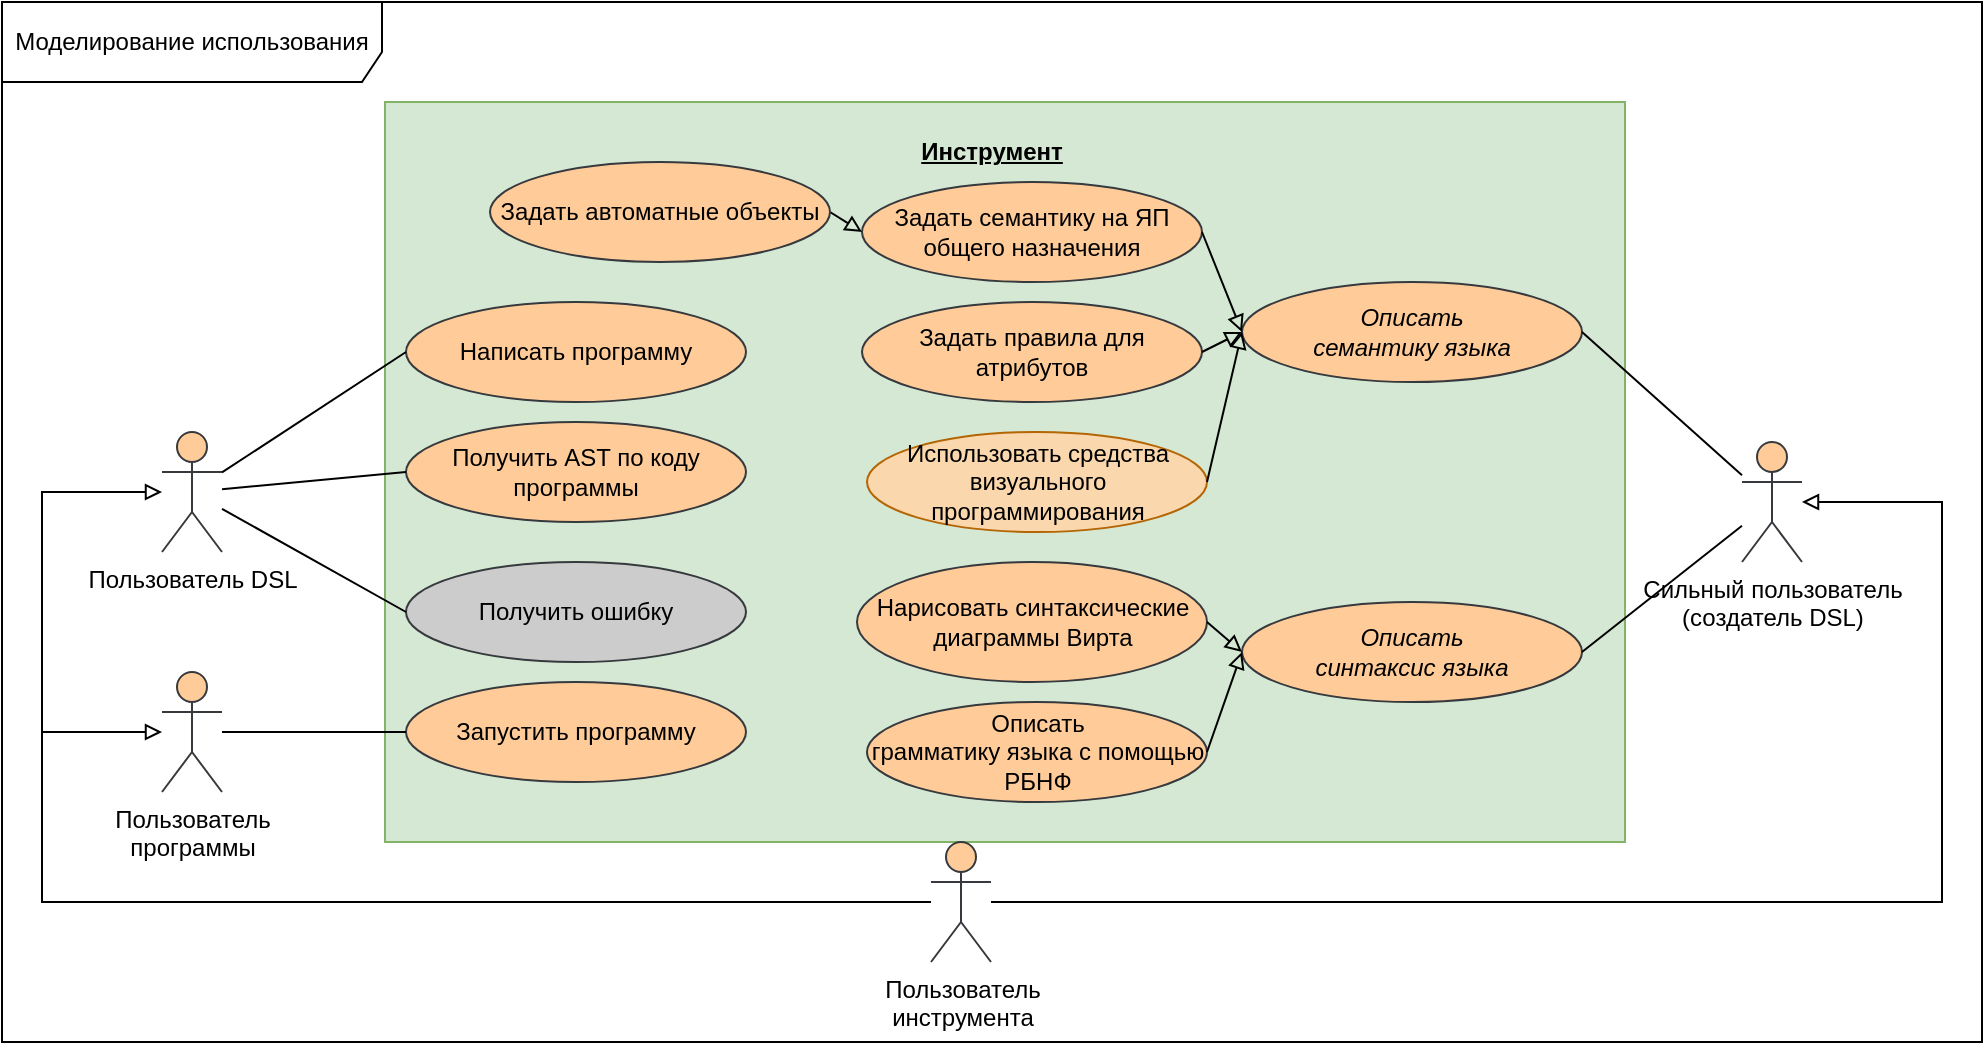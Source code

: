 <mxfile version="21.3.4" type="github">
  <diagram name="Страница 1" id="8D5e6CIdS5LXI-yu4CyA">
    <mxGraphModel dx="1434" dy="788" grid="1" gridSize="10" guides="1" tooltips="1" connect="1" arrows="1" fold="1" page="1" pageScale="1" pageWidth="827" pageHeight="1169" math="0" shadow="0">
      <root>
        <mxCell id="0" />
        <mxCell id="1" parent="0" />
        <mxCell id="Anj1RyAsjDltY7r4P9pl-1" value="Моделирование использования" style="shape=umlFrame;whiteSpace=wrap;html=1;pointerEvents=0;width=190;height=40;" parent="1" vertex="1">
          <mxGeometry y="60" width="990" height="520" as="geometry" />
        </mxCell>
        <mxCell id="Anj1RyAsjDltY7r4P9pl-3" value="Пользователь DSL" style="shape=umlActor;verticalLabelPosition=bottom;verticalAlign=top;html=1;fillColor=#ffcc99;strokeColor=#36393d;" parent="1" vertex="1">
          <mxGeometry x="80" y="275" width="30" height="60" as="geometry" />
        </mxCell>
        <mxCell id="Anj1RyAsjDltY7r4P9pl-4" value="Сильный пользователь&lt;br&gt;(создатель DSL)" style="shape=umlActor;verticalLabelPosition=bottom;verticalAlign=top;html=1;fillColor=#ffcc99;strokeColor=#36393d;" parent="1" vertex="1">
          <mxGeometry x="870" y="280" width="30" height="60" as="geometry" />
        </mxCell>
        <mxCell id="Anj1RyAsjDltY7r4P9pl-11" value="" style="rounded=0;whiteSpace=wrap;html=1;fillColor=#d5e8d4;strokeColor=#82b366;" parent="1" vertex="1">
          <mxGeometry x="191.5" y="110" width="620" height="370" as="geometry" />
        </mxCell>
        <mxCell id="Anj1RyAsjDltY7r4P9pl-12" value="&lt;b&gt;&lt;u&gt;Инструмент&lt;/u&gt;&lt;/b&gt;" style="text;html=1;strokeColor=none;fillColor=none;align=center;verticalAlign=middle;whiteSpace=wrap;rounded=0;" parent="1" vertex="1">
          <mxGeometry x="465" y="120" width="60" height="30" as="geometry" />
        </mxCell>
        <mxCell id="Anj1RyAsjDltY7r4P9pl-13" value="Написать программу" style="ellipse;whiteSpace=wrap;html=1;fillColor=#ffcc99;strokeColor=#36393d;" parent="1" vertex="1">
          <mxGeometry x="202" y="210" width="170" height="50" as="geometry" />
        </mxCell>
        <mxCell id="Anj1RyAsjDltY7r4P9pl-14" value="Запустить программу" style="ellipse;whiteSpace=wrap;html=1;fillColor=#ffcc99;strokeColor=#36393d;" parent="1" vertex="1">
          <mxGeometry x="202" y="400" width="170" height="50" as="geometry" />
        </mxCell>
        <mxCell id="Anj1RyAsjDltY7r4P9pl-16" value="Получить AST по коду программы" style="ellipse;whiteSpace=wrap;html=1;fillColor=#ffcc99;strokeColor=#36393d;" parent="1" vertex="1">
          <mxGeometry x="202" y="270" width="170" height="50" as="geometry" />
        </mxCell>
        <mxCell id="Anj1RyAsjDltY7r4P9pl-18" value="&lt;i style=&quot;&quot;&gt;Описать&lt;br&gt;семантику языка&lt;/i&gt;" style="ellipse;whiteSpace=wrap;html=1;fillColor=#ffcc99;strokeColor=#36393d;" parent="1" vertex="1">
          <mxGeometry x="620" y="200" width="170" height="50" as="geometry" />
        </mxCell>
        <mxCell id="Anj1RyAsjDltY7r4P9pl-19" value="&lt;i style=&quot;&quot;&gt;Описать&lt;br&gt;синтаксис языка&lt;/i&gt;" style="ellipse;whiteSpace=wrap;html=1;fillColor=#ffcc99;strokeColor=#36393d;" parent="1" vertex="1">
          <mxGeometry x="620" y="360" width="170" height="50" as="geometry" />
        </mxCell>
        <mxCell id="Anj1RyAsjDltY7r4P9pl-20" value="Задать правила для атрибутов" style="ellipse;whiteSpace=wrap;html=1;fillColor=#ffcc99;strokeColor=#36393d;" parent="1" vertex="1">
          <mxGeometry x="430" y="210" width="170" height="50" as="geometry" />
        </mxCell>
        <mxCell id="Anj1RyAsjDltY7r4P9pl-23" value="Описать&lt;br&gt;грамматику языка с помощью РБНФ" style="ellipse;whiteSpace=wrap;html=1;fillColor=#ffcc99;strokeColor=#36393d;" parent="1" vertex="1">
          <mxGeometry x="432.5" y="410" width="170" height="50" as="geometry" />
        </mxCell>
        <mxCell id="Anj1RyAsjDltY7r4P9pl-26" value="" style="endArrow=none;html=1;rounded=0;entryX=0;entryY=0.5;entryDx=0;entryDy=0;" parent="1" source="Anj1RyAsjDltY7r4P9pl-3" target="Anj1RyAsjDltY7r4P9pl-16" edge="1">
          <mxGeometry width="50" height="50" relative="1" as="geometry">
            <mxPoint x="420" y="410" as="sourcePoint" />
            <mxPoint x="470" y="360" as="targetPoint" />
          </mxGeometry>
        </mxCell>
        <mxCell id="Anj1RyAsjDltY7r4P9pl-31" value="Пользователь&lt;br&gt;программы" style="shape=umlActor;verticalLabelPosition=bottom;verticalAlign=top;html=1;fillColor=#ffcc99;strokeColor=#36393d;" parent="1" vertex="1">
          <mxGeometry x="80" y="395" width="30" height="60" as="geometry" />
        </mxCell>
        <mxCell id="Anj1RyAsjDltY7r4P9pl-32" value="" style="endArrow=none;html=1;rounded=0;entryX=0;entryY=0.5;entryDx=0;entryDy=0;" parent="1" source="Anj1RyAsjDltY7r4P9pl-31" target="Anj1RyAsjDltY7r4P9pl-14" edge="1">
          <mxGeometry width="50" height="50" relative="1" as="geometry">
            <mxPoint x="150" y="283" as="sourcePoint" />
            <mxPoint x="212" y="255" as="targetPoint" />
          </mxGeometry>
        </mxCell>
        <mxCell id="Anj1RyAsjDltY7r4P9pl-33" value="" style="endArrow=none;html=1;rounded=0;entryX=0;entryY=0.5;entryDx=0;entryDy=0;" parent="1" source="Anj1RyAsjDltY7r4P9pl-3" target="Anj1RyAsjDltY7r4P9pl-13" edge="1">
          <mxGeometry width="50" height="50" relative="1" as="geometry">
            <mxPoint x="150" y="283" as="sourcePoint" />
            <mxPoint x="212" y="255" as="targetPoint" />
          </mxGeometry>
        </mxCell>
        <mxCell id="Anj1RyAsjDltY7r4P9pl-36" value="" style="endArrow=none;html=1;rounded=0;entryX=1;entryY=0.5;entryDx=0;entryDy=0;" parent="1" source="Anj1RyAsjDltY7r4P9pl-4" target="Anj1RyAsjDltY7r4P9pl-18" edge="1">
          <mxGeometry width="50" height="50" relative="1" as="geometry">
            <mxPoint x="120" y="435" as="sourcePoint" />
            <mxPoint x="212" y="435" as="targetPoint" />
          </mxGeometry>
        </mxCell>
        <mxCell id="Anj1RyAsjDltY7r4P9pl-37" value="" style="endArrow=none;html=1;rounded=0;entryX=1;entryY=0.5;entryDx=0;entryDy=0;" parent="1" source="Anj1RyAsjDltY7r4P9pl-4" target="Anj1RyAsjDltY7r4P9pl-19" edge="1">
          <mxGeometry width="50" height="50" relative="1" as="geometry">
            <mxPoint x="847" y="328" as="sourcePoint" />
            <mxPoint x="760" y="315" as="targetPoint" />
          </mxGeometry>
        </mxCell>
        <mxCell id="Anj1RyAsjDltY7r4P9pl-38" value="Пользователь&lt;br&gt;инструмента" style="shape=umlActor;verticalLabelPosition=bottom;verticalAlign=top;html=1;fillColor=#ffcc99;strokeColor=#36393d;" parent="1" vertex="1">
          <mxGeometry x="464.5" y="480" width="30" height="60" as="geometry" />
        </mxCell>
        <mxCell id="Anj1RyAsjDltY7r4P9pl-39" value="" style="endArrow=block;html=1;rounded=0;endFill=0;" parent="1" source="Anj1RyAsjDltY7r4P9pl-38" target="Anj1RyAsjDltY7r4P9pl-31" edge="1">
          <mxGeometry width="50" height="50" relative="1" as="geometry">
            <mxPoint x="460" y="390" as="sourcePoint" />
            <mxPoint x="510" y="340" as="targetPoint" />
            <Array as="points">
              <mxPoint x="20" y="510" />
              <mxPoint x="20" y="425" />
            </Array>
          </mxGeometry>
        </mxCell>
        <mxCell id="Anj1RyAsjDltY7r4P9pl-40" value="" style="endArrow=block;html=1;rounded=0;endFill=0;" parent="1" source="Anj1RyAsjDltY7r4P9pl-38" target="Anj1RyAsjDltY7r4P9pl-4" edge="1">
          <mxGeometry width="50" height="50" relative="1" as="geometry">
            <mxPoint x="570" y="570" as="sourcePoint" />
            <mxPoint x="850" y="350" as="targetPoint" />
            <Array as="points">
              <mxPoint x="970" y="510" />
              <mxPoint x="970" y="310" />
            </Array>
          </mxGeometry>
        </mxCell>
        <mxCell id="Anj1RyAsjDltY7r4P9pl-42" value="" style="endArrow=block;html=1;rounded=0;endFill=0;" parent="1" source="Anj1RyAsjDltY7r4P9pl-38" target="Anj1RyAsjDltY7r4P9pl-3" edge="1">
          <mxGeometry width="50" height="50" relative="1" as="geometry">
            <mxPoint x="480" y="410" as="sourcePoint" />
            <mxPoint x="530" y="360" as="targetPoint" />
            <Array as="points">
              <mxPoint x="20" y="510" />
              <mxPoint x="20" y="305" />
            </Array>
          </mxGeometry>
        </mxCell>
        <mxCell id="wog_7A3qyugUQVRyv6yI-4" value="Нарисовать синтаксические диаграммы Вирта" style="ellipse;whiteSpace=wrap;html=1;fillColor=#ffcc99;strokeColor=#36393d;" parent="1" vertex="1">
          <mxGeometry x="427.5" y="340" width="175" height="60" as="geometry" />
        </mxCell>
        <mxCell id="wog_7A3qyugUQVRyv6yI-10" value="" style="endArrow=block;html=1;rounded=0;entryX=0;entryY=0.5;entryDx=0;entryDy=0;endFill=0;exitX=1;exitY=0.5;exitDx=0;exitDy=0;" parent="1" source="wog_7A3qyugUQVRyv6yI-4" target="Anj1RyAsjDltY7r4P9pl-19" edge="1">
          <mxGeometry width="50" height="50" relative="1" as="geometry">
            <mxPoint x="567.5" y="348" as="sourcePoint" />
            <mxPoint x="659.5" y="400" as="targetPoint" />
          </mxGeometry>
        </mxCell>
        <mxCell id="wog_7A3qyugUQVRyv6yI-11" value="" style="endArrow=block;html=1;rounded=0;entryX=0;entryY=0.5;entryDx=0;entryDy=0;endFill=0;exitX=1;exitY=0.5;exitDx=0;exitDy=0;" parent="1" source="Anj1RyAsjDltY7r4P9pl-23" target="Anj1RyAsjDltY7r4P9pl-19" edge="1">
          <mxGeometry width="50" height="50" relative="1" as="geometry">
            <mxPoint x="565" y="428" as="sourcePoint" />
            <mxPoint x="610" y="360" as="targetPoint" />
          </mxGeometry>
        </mxCell>
        <mxCell id="wog_7A3qyugUQVRyv6yI-14" value="Задать семантику на ЯП общего назначения" style="ellipse;whiteSpace=wrap;html=1;fillColor=#ffcc99;strokeColor=#36393d;" parent="1" vertex="1">
          <mxGeometry x="430" y="150" width="170" height="50" as="geometry" />
        </mxCell>
        <mxCell id="wog_7A3qyugUQVRyv6yI-15" value="" style="endArrow=block;html=1;rounded=0;endFill=0;exitX=1;exitY=0.5;exitDx=0;exitDy=0;entryX=0;entryY=0.5;entryDx=0;entryDy=0;" parent="1" source="wog_7A3qyugUQVRyv6yI-14" target="Anj1RyAsjDltY7r4P9pl-18" edge="1">
          <mxGeometry width="50" height="50" relative="1" as="geometry">
            <mxPoint x="560" y="170" as="sourcePoint" />
            <mxPoint x="610" y="250" as="targetPoint" />
          </mxGeometry>
        </mxCell>
        <mxCell id="wog_7A3qyugUQVRyv6yI-16" value="" style="endArrow=block;html=1;rounded=0;entryX=0;entryY=0.5;entryDx=0;entryDy=0;endFill=0;exitX=1;exitY=0.5;exitDx=0;exitDy=0;" parent="1" source="Anj1RyAsjDltY7r4P9pl-20" target="Anj1RyAsjDltY7r4P9pl-18" edge="1">
          <mxGeometry width="50" height="50" relative="1" as="geometry">
            <mxPoint x="565" y="250" as="sourcePoint" />
            <mxPoint x="607.5" y="267" as="targetPoint" />
          </mxGeometry>
        </mxCell>
        <mxCell id="wog_7A3qyugUQVRyv6yI-17" value="Получить ошибку" style="ellipse;whiteSpace=wrap;html=1;fillColor=#CCCCCC;strokeColor=#36393d;" parent="1" vertex="1">
          <mxGeometry x="202" y="340" width="170" height="50" as="geometry" />
        </mxCell>
        <mxCell id="wog_7A3qyugUQVRyv6yI-18" value="" style="endArrow=none;html=1;rounded=0;entryX=0;entryY=0.5;entryDx=0;entryDy=0;" parent="1" source="Anj1RyAsjDltY7r4P9pl-3" target="wog_7A3qyugUQVRyv6yI-17" edge="1">
          <mxGeometry width="50" height="50" relative="1" as="geometry">
            <mxPoint x="120" y="307" as="sourcePoint" />
            <mxPoint x="212" y="255" as="targetPoint" />
          </mxGeometry>
        </mxCell>
        <mxCell id="TSzH0Voplvb5RTRiOyQG-1" value="Использовать средства визуального программирования" style="ellipse;whiteSpace=wrap;html=1;fillColor=#fad7ac;strokeColor=#b46504;" parent="1" vertex="1">
          <mxGeometry x="432.5" y="275" width="170" height="50" as="geometry" />
        </mxCell>
        <mxCell id="TSzH0Voplvb5RTRiOyQG-3" value="" style="endArrow=block;html=1;rounded=0;endFill=0;exitX=1;exitY=0.5;exitDx=0;exitDy=0;entryX=0;entryY=0.5;entryDx=0;entryDy=0;" parent="1" source="TSzH0Voplvb5RTRiOyQG-1" target="Anj1RyAsjDltY7r4P9pl-18" edge="1">
          <mxGeometry width="50" height="50" relative="1" as="geometry">
            <mxPoint x="597" y="185" as="sourcePoint" />
            <mxPoint x="630" y="235" as="targetPoint" />
          </mxGeometry>
        </mxCell>
        <mxCell id="DVEPtvgjuwzgTywLxaop-1" value="" style="endArrow=block;html=1;rounded=0;endFill=0;exitX=1;exitY=0.5;exitDx=0;exitDy=0;entryX=0;entryY=0.5;entryDx=0;entryDy=0;" edge="1" parent="1" source="DVEPtvgjuwzgTywLxaop-2" target="wog_7A3qyugUQVRyv6yI-14">
          <mxGeometry width="50" height="50" relative="1" as="geometry">
            <mxPoint x="597" y="185" as="sourcePoint" />
            <mxPoint x="630" y="235" as="targetPoint" />
          </mxGeometry>
        </mxCell>
        <mxCell id="DVEPtvgjuwzgTywLxaop-2" value="Задать автоматные объекты" style="ellipse;whiteSpace=wrap;html=1;fillColor=#ffcc99;strokeColor=#36393d;" vertex="1" parent="1">
          <mxGeometry x="244" y="140" width="170" height="50" as="geometry" />
        </mxCell>
      </root>
    </mxGraphModel>
  </diagram>
</mxfile>
